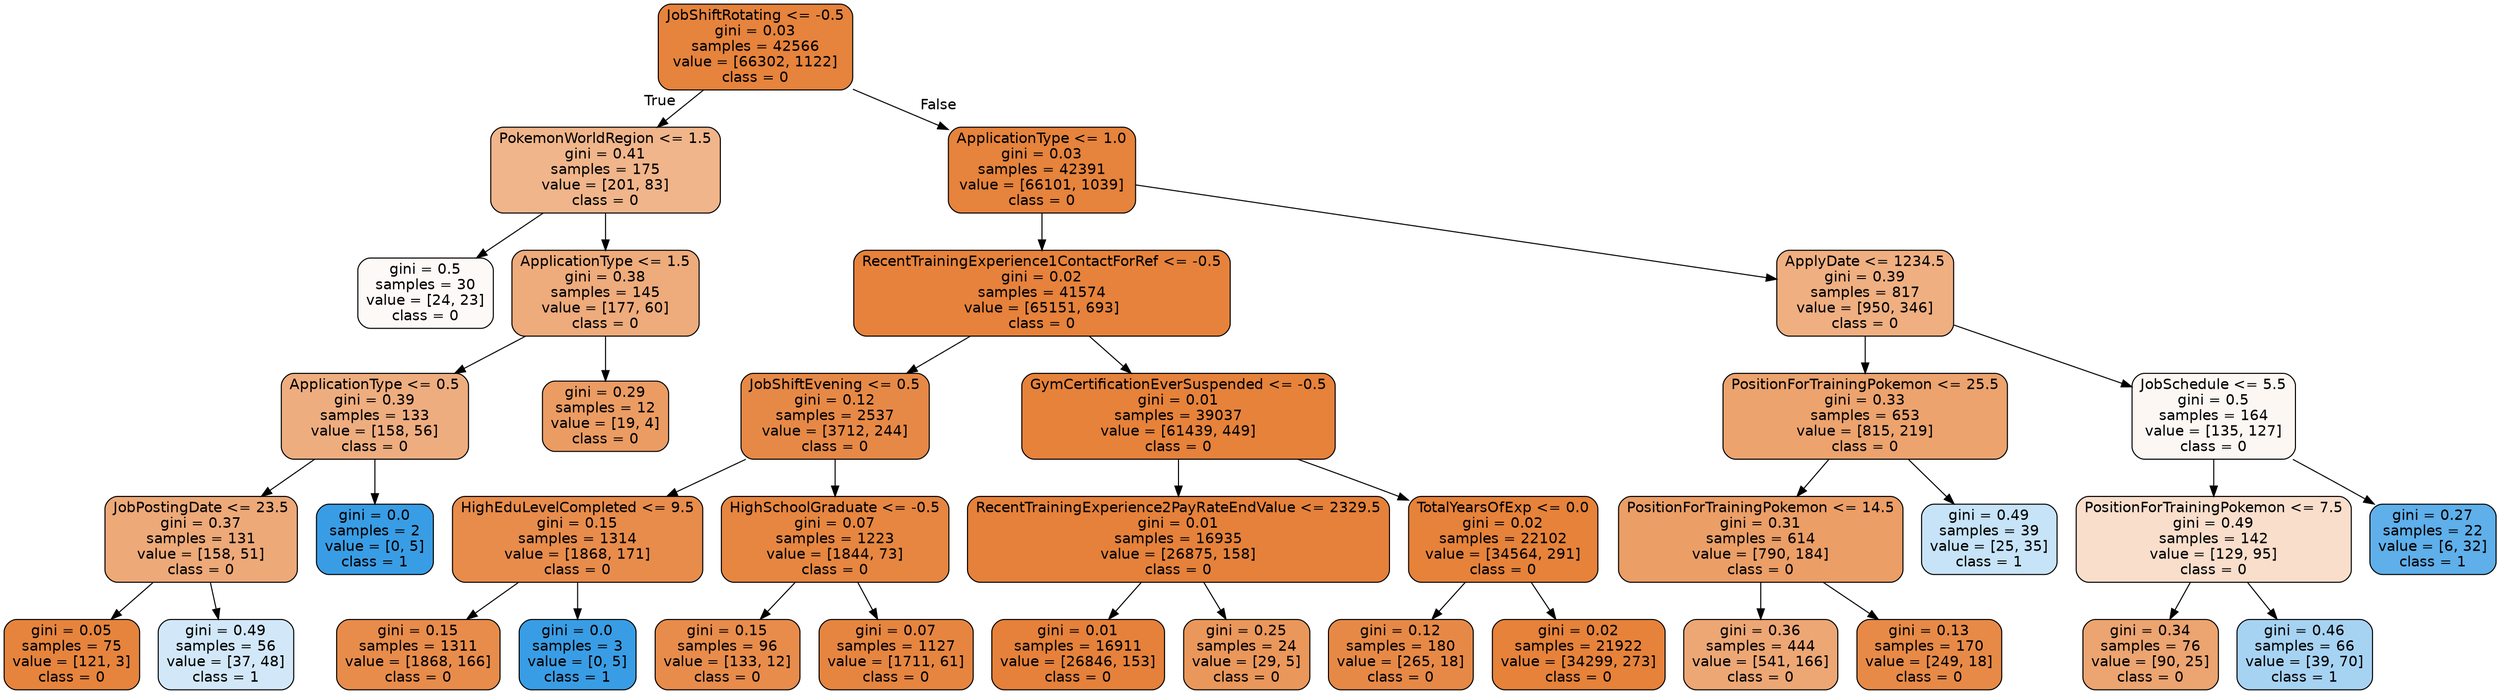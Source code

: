 digraph Tree {
node [shape=box, style="filled, rounded", color="black", fontname=helvetica] ;
edge [fontname=helvetica] ;
0 [label="JobShiftRotating <= -0.5\ngini = 0.03\nsamples = 42566\nvalue = [66302, 1122]\nclass = 0", fillcolor="#e58139fb"] ;
1 [label="PokemonWorldRegion <= 1.5\ngini = 0.41\nsamples = 175\nvalue = [201, 83]\nclass = 0", fillcolor="#e5813996"] ;
0 -> 1 [labeldistance=2.5, labelangle=45, headlabel="True"] ;
2 [label="gini = 0.5\nsamples = 30\nvalue = [24, 23]\nclass = 0", fillcolor="#e581390b"] ;
1 -> 2 ;
3 [label="ApplicationType <= 1.5\ngini = 0.38\nsamples = 145\nvalue = [177, 60]\nclass = 0", fillcolor="#e58139a9"] ;
1 -> 3 ;
4 [label="ApplicationType <= 0.5\ngini = 0.39\nsamples = 133\nvalue = [158, 56]\nclass = 0", fillcolor="#e58139a5"] ;
3 -> 4 ;
5 [label="JobPostingDate <= 23.5\ngini = 0.37\nsamples = 131\nvalue = [158, 51]\nclass = 0", fillcolor="#e58139ad"] ;
4 -> 5 ;
6 [label="gini = 0.05\nsamples = 75\nvalue = [121, 3]\nclass = 0", fillcolor="#e58139f9"] ;
5 -> 6 ;
7 [label="gini = 0.49\nsamples = 56\nvalue = [37, 48]\nclass = 1", fillcolor="#399de53a"] ;
5 -> 7 ;
8 [label="gini = 0.0\nsamples = 2\nvalue = [0, 5]\nclass = 1", fillcolor="#399de5ff"] ;
4 -> 8 ;
9 [label="gini = 0.29\nsamples = 12\nvalue = [19, 4]\nclass = 0", fillcolor="#e58139c9"] ;
3 -> 9 ;
10 [label="ApplicationType <= 1.0\ngini = 0.03\nsamples = 42391\nvalue = [66101, 1039]\nclass = 0", fillcolor="#e58139fb"] ;
0 -> 10 [labeldistance=2.5, labelangle=-45, headlabel="False"] ;
11 [label="RecentTrainingExperience1ContactForRef <= -0.5\ngini = 0.02\nsamples = 41574\nvalue = [65151, 693]\nclass = 0", fillcolor="#e58139fc"] ;
10 -> 11 ;
12 [label="JobShiftEvening <= 0.5\ngini = 0.12\nsamples = 2537\nvalue = [3712, 244]\nclass = 0", fillcolor="#e58139ee"] ;
11 -> 12 ;
13 [label="HighEduLevelCompleted <= 9.5\ngini = 0.15\nsamples = 1314\nvalue = [1868, 171]\nclass = 0", fillcolor="#e58139e8"] ;
12 -> 13 ;
14 [label="gini = 0.15\nsamples = 1311\nvalue = [1868, 166]\nclass = 0", fillcolor="#e58139e8"] ;
13 -> 14 ;
15 [label="gini = 0.0\nsamples = 3\nvalue = [0, 5]\nclass = 1", fillcolor="#399de5ff"] ;
13 -> 15 ;
16 [label="HighSchoolGraduate <= -0.5\ngini = 0.07\nsamples = 1223\nvalue = [1844, 73]\nclass = 0", fillcolor="#e58139f5"] ;
12 -> 16 ;
17 [label="gini = 0.15\nsamples = 96\nvalue = [133, 12]\nclass = 0", fillcolor="#e58139e8"] ;
16 -> 17 ;
18 [label="gini = 0.07\nsamples = 1127\nvalue = [1711, 61]\nclass = 0", fillcolor="#e58139f6"] ;
16 -> 18 ;
19 [label="GymCertificationEverSuspended <= -0.5\ngini = 0.01\nsamples = 39037\nvalue = [61439, 449]\nclass = 0", fillcolor="#e58139fd"] ;
11 -> 19 ;
20 [label="RecentTrainingExperience2PayRateEndValue <= 2329.5\ngini = 0.01\nsamples = 16935\nvalue = [26875, 158]\nclass = 0", fillcolor="#e58139fe"] ;
19 -> 20 ;
21 [label="gini = 0.01\nsamples = 16911\nvalue = [26846, 153]\nclass = 0", fillcolor="#e58139fe"] ;
20 -> 21 ;
22 [label="gini = 0.25\nsamples = 24\nvalue = [29, 5]\nclass = 0", fillcolor="#e58139d3"] ;
20 -> 22 ;
23 [label="TotalYearsOfExp <= 0.0\ngini = 0.02\nsamples = 22102\nvalue = [34564, 291]\nclass = 0", fillcolor="#e58139fd"] ;
19 -> 23 ;
24 [label="gini = 0.12\nsamples = 180\nvalue = [265, 18]\nclass = 0", fillcolor="#e58139ee"] ;
23 -> 24 ;
25 [label="gini = 0.02\nsamples = 21922\nvalue = [34299, 273]\nclass = 0", fillcolor="#e58139fd"] ;
23 -> 25 ;
26 [label="ApplyDate <= 1234.5\ngini = 0.39\nsamples = 817\nvalue = [950, 346]\nclass = 0", fillcolor="#e58139a2"] ;
10 -> 26 ;
27 [label="PositionForTrainingPokemon <= 25.5\ngini = 0.33\nsamples = 653\nvalue = [815, 219]\nclass = 0", fillcolor="#e58139ba"] ;
26 -> 27 ;
28 [label="PositionForTrainingPokemon <= 14.5\ngini = 0.31\nsamples = 614\nvalue = [790, 184]\nclass = 0", fillcolor="#e58139c4"] ;
27 -> 28 ;
29 [label="gini = 0.36\nsamples = 444\nvalue = [541, 166]\nclass = 0", fillcolor="#e58139b1"] ;
28 -> 29 ;
30 [label="gini = 0.13\nsamples = 170\nvalue = [249, 18]\nclass = 0", fillcolor="#e58139ed"] ;
28 -> 30 ;
31 [label="gini = 0.49\nsamples = 39\nvalue = [25, 35]\nclass = 1", fillcolor="#399de549"] ;
27 -> 31 ;
32 [label="JobSchedule <= 5.5\ngini = 0.5\nsamples = 164\nvalue = [135, 127]\nclass = 0", fillcolor="#e581390f"] ;
26 -> 32 ;
33 [label="PositionForTrainingPokemon <= 7.5\ngini = 0.49\nsamples = 142\nvalue = [129, 95]\nclass = 0", fillcolor="#e5813943"] ;
32 -> 33 ;
34 [label="gini = 0.34\nsamples = 76\nvalue = [90, 25]\nclass = 0", fillcolor="#e58139b8"] ;
33 -> 34 ;
35 [label="gini = 0.46\nsamples = 66\nvalue = [39, 70]\nclass = 1", fillcolor="#399de571"] ;
33 -> 35 ;
36 [label="gini = 0.27\nsamples = 22\nvalue = [6, 32]\nclass = 1", fillcolor="#399de5cf"] ;
32 -> 36 ;
}